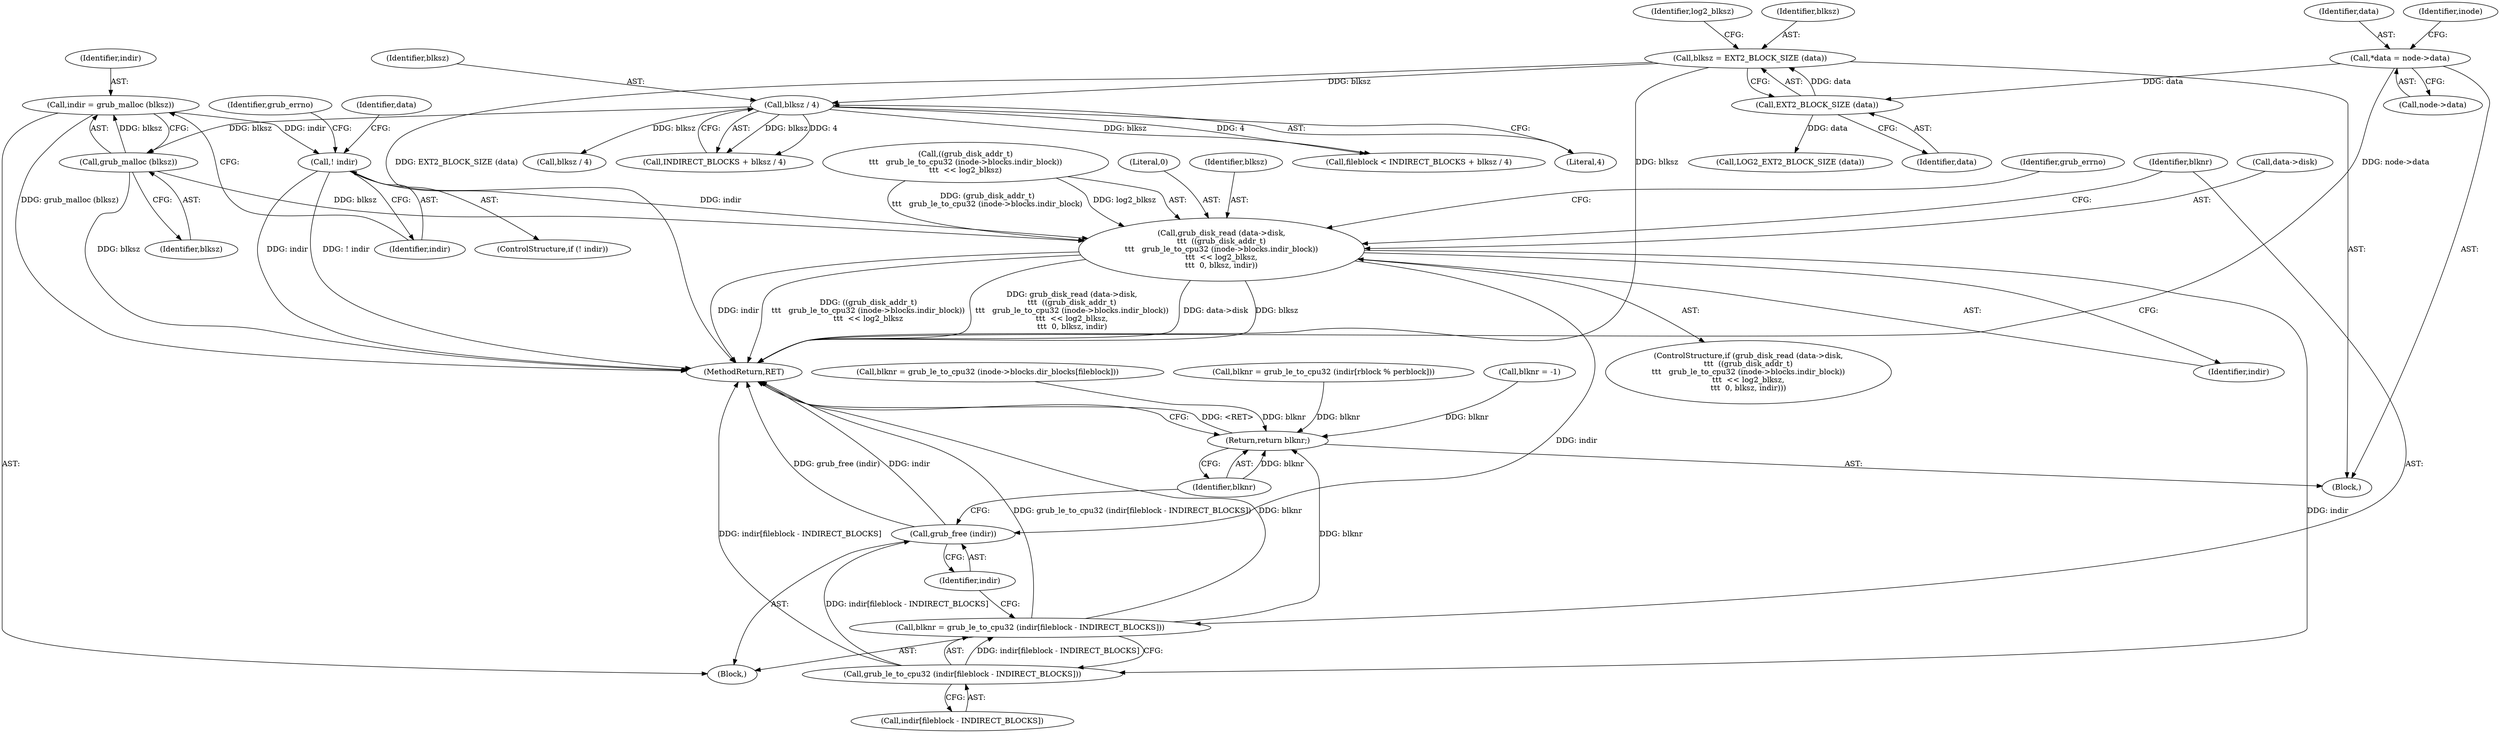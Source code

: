 digraph "0_radare2_796dd28aaa6b9fa76d99c42c4d5ff8b257cc2191_1@API" {
"1000287" [label="(Call,indir = grub_malloc (blksz))"];
"1000289" [label="(Call,grub_malloc (blksz))"];
"1000282" [label="(Call,blksz / 4)"];
"1000127" [label="(Call,blksz = EXT2_BLOCK_SIZE (data))"];
"1000129" [label="(Call,EXT2_BLOCK_SIZE (data))"];
"1000109" [label="(Call,*data = node->data)"];
"1000292" [label="(Call,! indir)"];
"1000297" [label="(Call,grub_disk_read (data->disk,\n\t\t\t  ((grub_disk_addr_t)\n\t\t\t   grub_le_to_cpu32 (inode->blocks.indir_block))\n\t\t\t  << log2_blksz,\n\t\t\t  0, blksz, indir))"];
"1000318" [label="(Call,grub_le_to_cpu32 (indir[fileblock - INDIRECT_BLOCKS]))"];
"1000316" [label="(Call,blknr = grub_le_to_cpu32 (indir[fileblock - INDIRECT_BLOCKS]))"];
"1000427" [label="(Return,return blknr;)"];
"1000324" [label="(Call,grub_free (indir))"];
"1000133" [label="(Identifier,log2_blksz)"];
"1000282" [label="(Call,blksz / 4)"];
"1000412" [label="(Call,blknr = grub_le_to_cpu32 (indir[rblock % perblock]))"];
"1000317" [label="(Identifier,blknr)"];
"1000110" [label="(Identifier,data)"];
"1000129" [label="(Call,EXT2_BLOCK_SIZE (data))"];
"1000291" [label="(ControlStructure,if (! indir))"];
"1000116" [label="(Identifier,inode)"];
"1000285" [label="(Block,)"];
"1000109" [label="(Call,*data = node->data)"];
"1000128" [label="(Identifier,blksz)"];
"1000311" [label="(Literal,0)"];
"1000312" [label="(Identifier,blksz)"];
"1000315" [label="(Identifier,grub_errno)"];
"1000278" [label="(Call,fileblock < INDIRECT_BLOCKS + blksz / 4)"];
"1000298" [label="(Call,data->disk)"];
"1000130" [label="(Identifier,data)"];
"1000127" [label="(Call,blksz = EXT2_BLOCK_SIZE (data))"];
"1000290" [label="(Identifier,blksz)"];
"1000288" [label="(Identifier,indir)"];
"1000325" [label="(Identifier,indir)"];
"1000318" [label="(Call,grub_le_to_cpu32 (indir[fileblock - INDIRECT_BLOCKS]))"];
"1000283" [label="(Identifier,blksz)"];
"1000296" [label="(ControlStructure,if (grub_disk_read (data->disk,\n\t\t\t  ((grub_disk_addr_t)\n\t\t\t   grub_le_to_cpu32 (inode->blocks.indir_block))\n\t\t\t  << log2_blksz,\n\t\t\t  0, blksz, indir)))"];
"1000122" [label="(Call,blknr = -1)"];
"1000427" [label="(Return,return blknr;)"];
"1000289" [label="(Call,grub_malloc (blksz))"];
"1000313" [label="(Identifier,indir)"];
"1000316" [label="(Call,blknr = grub_le_to_cpu32 (indir[fileblock - INDIRECT_BLOCKS]))"];
"1000266" [label="(Call,blknr = grub_le_to_cpu32 (inode->blocks.dir_blocks[fileblock]))"];
"1000297" [label="(Call,grub_disk_read (data->disk,\n\t\t\t  ((grub_disk_addr_t)\n\t\t\t   grub_le_to_cpu32 (inode->blocks.indir_block))\n\t\t\t  << log2_blksz,\n\t\t\t  0, blksz, indir))"];
"1000335" [label="(Call,blksz / 4)"];
"1000299" [label="(Identifier,data)"];
"1000280" [label="(Call,INDIRECT_BLOCKS + blksz / 4)"];
"1000293" [label="(Identifier,indir)"];
"1000429" [label="(MethodReturn,RET)"];
"1000292" [label="(Call,! indir)"];
"1000287" [label="(Call,indir = grub_malloc (blksz))"];
"1000107" [label="(Block,)"];
"1000111" [label="(Call,node->data)"];
"1000301" [label="(Call,((grub_disk_addr_t)\n\t\t\t   grub_le_to_cpu32 (inode->blocks.indir_block))\n\t\t\t  << log2_blksz)"];
"1000319" [label="(Call,indir[fileblock - INDIRECT_BLOCKS])"];
"1000295" [label="(Identifier,grub_errno)"];
"1000428" [label="(Identifier,blknr)"];
"1000134" [label="(Call,LOG2_EXT2_BLOCK_SIZE (data))"];
"1000284" [label="(Literal,4)"];
"1000324" [label="(Call,grub_free (indir))"];
"1000287" -> "1000285"  [label="AST: "];
"1000287" -> "1000289"  [label="CFG: "];
"1000288" -> "1000287"  [label="AST: "];
"1000289" -> "1000287"  [label="AST: "];
"1000293" -> "1000287"  [label="CFG: "];
"1000287" -> "1000429"  [label="DDG: grub_malloc (blksz)"];
"1000289" -> "1000287"  [label="DDG: blksz"];
"1000287" -> "1000292"  [label="DDG: indir"];
"1000289" -> "1000290"  [label="CFG: "];
"1000290" -> "1000289"  [label="AST: "];
"1000289" -> "1000429"  [label="DDG: blksz"];
"1000282" -> "1000289"  [label="DDG: blksz"];
"1000289" -> "1000297"  [label="DDG: blksz"];
"1000282" -> "1000280"  [label="AST: "];
"1000282" -> "1000284"  [label="CFG: "];
"1000283" -> "1000282"  [label="AST: "];
"1000284" -> "1000282"  [label="AST: "];
"1000280" -> "1000282"  [label="CFG: "];
"1000282" -> "1000278"  [label="DDG: blksz"];
"1000282" -> "1000278"  [label="DDG: 4"];
"1000282" -> "1000280"  [label="DDG: blksz"];
"1000282" -> "1000280"  [label="DDG: 4"];
"1000127" -> "1000282"  [label="DDG: blksz"];
"1000282" -> "1000335"  [label="DDG: blksz"];
"1000127" -> "1000107"  [label="AST: "];
"1000127" -> "1000129"  [label="CFG: "];
"1000128" -> "1000127"  [label="AST: "];
"1000129" -> "1000127"  [label="AST: "];
"1000133" -> "1000127"  [label="CFG: "];
"1000127" -> "1000429"  [label="DDG: EXT2_BLOCK_SIZE (data)"];
"1000127" -> "1000429"  [label="DDG: blksz"];
"1000129" -> "1000127"  [label="DDG: data"];
"1000129" -> "1000130"  [label="CFG: "];
"1000130" -> "1000129"  [label="AST: "];
"1000109" -> "1000129"  [label="DDG: data"];
"1000129" -> "1000134"  [label="DDG: data"];
"1000109" -> "1000107"  [label="AST: "];
"1000109" -> "1000111"  [label="CFG: "];
"1000110" -> "1000109"  [label="AST: "];
"1000111" -> "1000109"  [label="AST: "];
"1000116" -> "1000109"  [label="CFG: "];
"1000109" -> "1000429"  [label="DDG: node->data"];
"1000292" -> "1000291"  [label="AST: "];
"1000292" -> "1000293"  [label="CFG: "];
"1000293" -> "1000292"  [label="AST: "];
"1000295" -> "1000292"  [label="CFG: "];
"1000299" -> "1000292"  [label="CFG: "];
"1000292" -> "1000429"  [label="DDG: ! indir"];
"1000292" -> "1000429"  [label="DDG: indir"];
"1000292" -> "1000297"  [label="DDG: indir"];
"1000297" -> "1000296"  [label="AST: "];
"1000297" -> "1000313"  [label="CFG: "];
"1000298" -> "1000297"  [label="AST: "];
"1000301" -> "1000297"  [label="AST: "];
"1000311" -> "1000297"  [label="AST: "];
"1000312" -> "1000297"  [label="AST: "];
"1000313" -> "1000297"  [label="AST: "];
"1000315" -> "1000297"  [label="CFG: "];
"1000317" -> "1000297"  [label="CFG: "];
"1000297" -> "1000429"  [label="DDG: data->disk"];
"1000297" -> "1000429"  [label="DDG: blksz"];
"1000297" -> "1000429"  [label="DDG: indir"];
"1000297" -> "1000429"  [label="DDG: ((grub_disk_addr_t)\n\t\t\t   grub_le_to_cpu32 (inode->blocks.indir_block))\n\t\t\t  << log2_blksz"];
"1000297" -> "1000429"  [label="DDG: grub_disk_read (data->disk,\n\t\t\t  ((grub_disk_addr_t)\n\t\t\t   grub_le_to_cpu32 (inode->blocks.indir_block))\n\t\t\t  << log2_blksz,\n\t\t\t  0, blksz, indir)"];
"1000301" -> "1000297"  [label="DDG: (grub_disk_addr_t)\n\t\t\t   grub_le_to_cpu32 (inode->blocks.indir_block)"];
"1000301" -> "1000297"  [label="DDG: log2_blksz"];
"1000297" -> "1000318"  [label="DDG: indir"];
"1000297" -> "1000324"  [label="DDG: indir"];
"1000318" -> "1000316"  [label="AST: "];
"1000318" -> "1000319"  [label="CFG: "];
"1000319" -> "1000318"  [label="AST: "];
"1000316" -> "1000318"  [label="CFG: "];
"1000318" -> "1000429"  [label="DDG: indir[fileblock - INDIRECT_BLOCKS]"];
"1000318" -> "1000316"  [label="DDG: indir[fileblock - INDIRECT_BLOCKS]"];
"1000318" -> "1000324"  [label="DDG: indir[fileblock - INDIRECT_BLOCKS]"];
"1000316" -> "1000285"  [label="AST: "];
"1000317" -> "1000316"  [label="AST: "];
"1000325" -> "1000316"  [label="CFG: "];
"1000316" -> "1000429"  [label="DDG: grub_le_to_cpu32 (indir[fileblock - INDIRECT_BLOCKS])"];
"1000316" -> "1000429"  [label="DDG: blknr"];
"1000316" -> "1000427"  [label="DDG: blknr"];
"1000427" -> "1000107"  [label="AST: "];
"1000427" -> "1000428"  [label="CFG: "];
"1000428" -> "1000427"  [label="AST: "];
"1000429" -> "1000427"  [label="CFG: "];
"1000427" -> "1000429"  [label="DDG: <RET>"];
"1000428" -> "1000427"  [label="DDG: blknr"];
"1000122" -> "1000427"  [label="DDG: blknr"];
"1000266" -> "1000427"  [label="DDG: blknr"];
"1000412" -> "1000427"  [label="DDG: blknr"];
"1000324" -> "1000285"  [label="AST: "];
"1000324" -> "1000325"  [label="CFG: "];
"1000325" -> "1000324"  [label="AST: "];
"1000428" -> "1000324"  [label="CFG: "];
"1000324" -> "1000429"  [label="DDG: grub_free (indir)"];
"1000324" -> "1000429"  [label="DDG: indir"];
}
